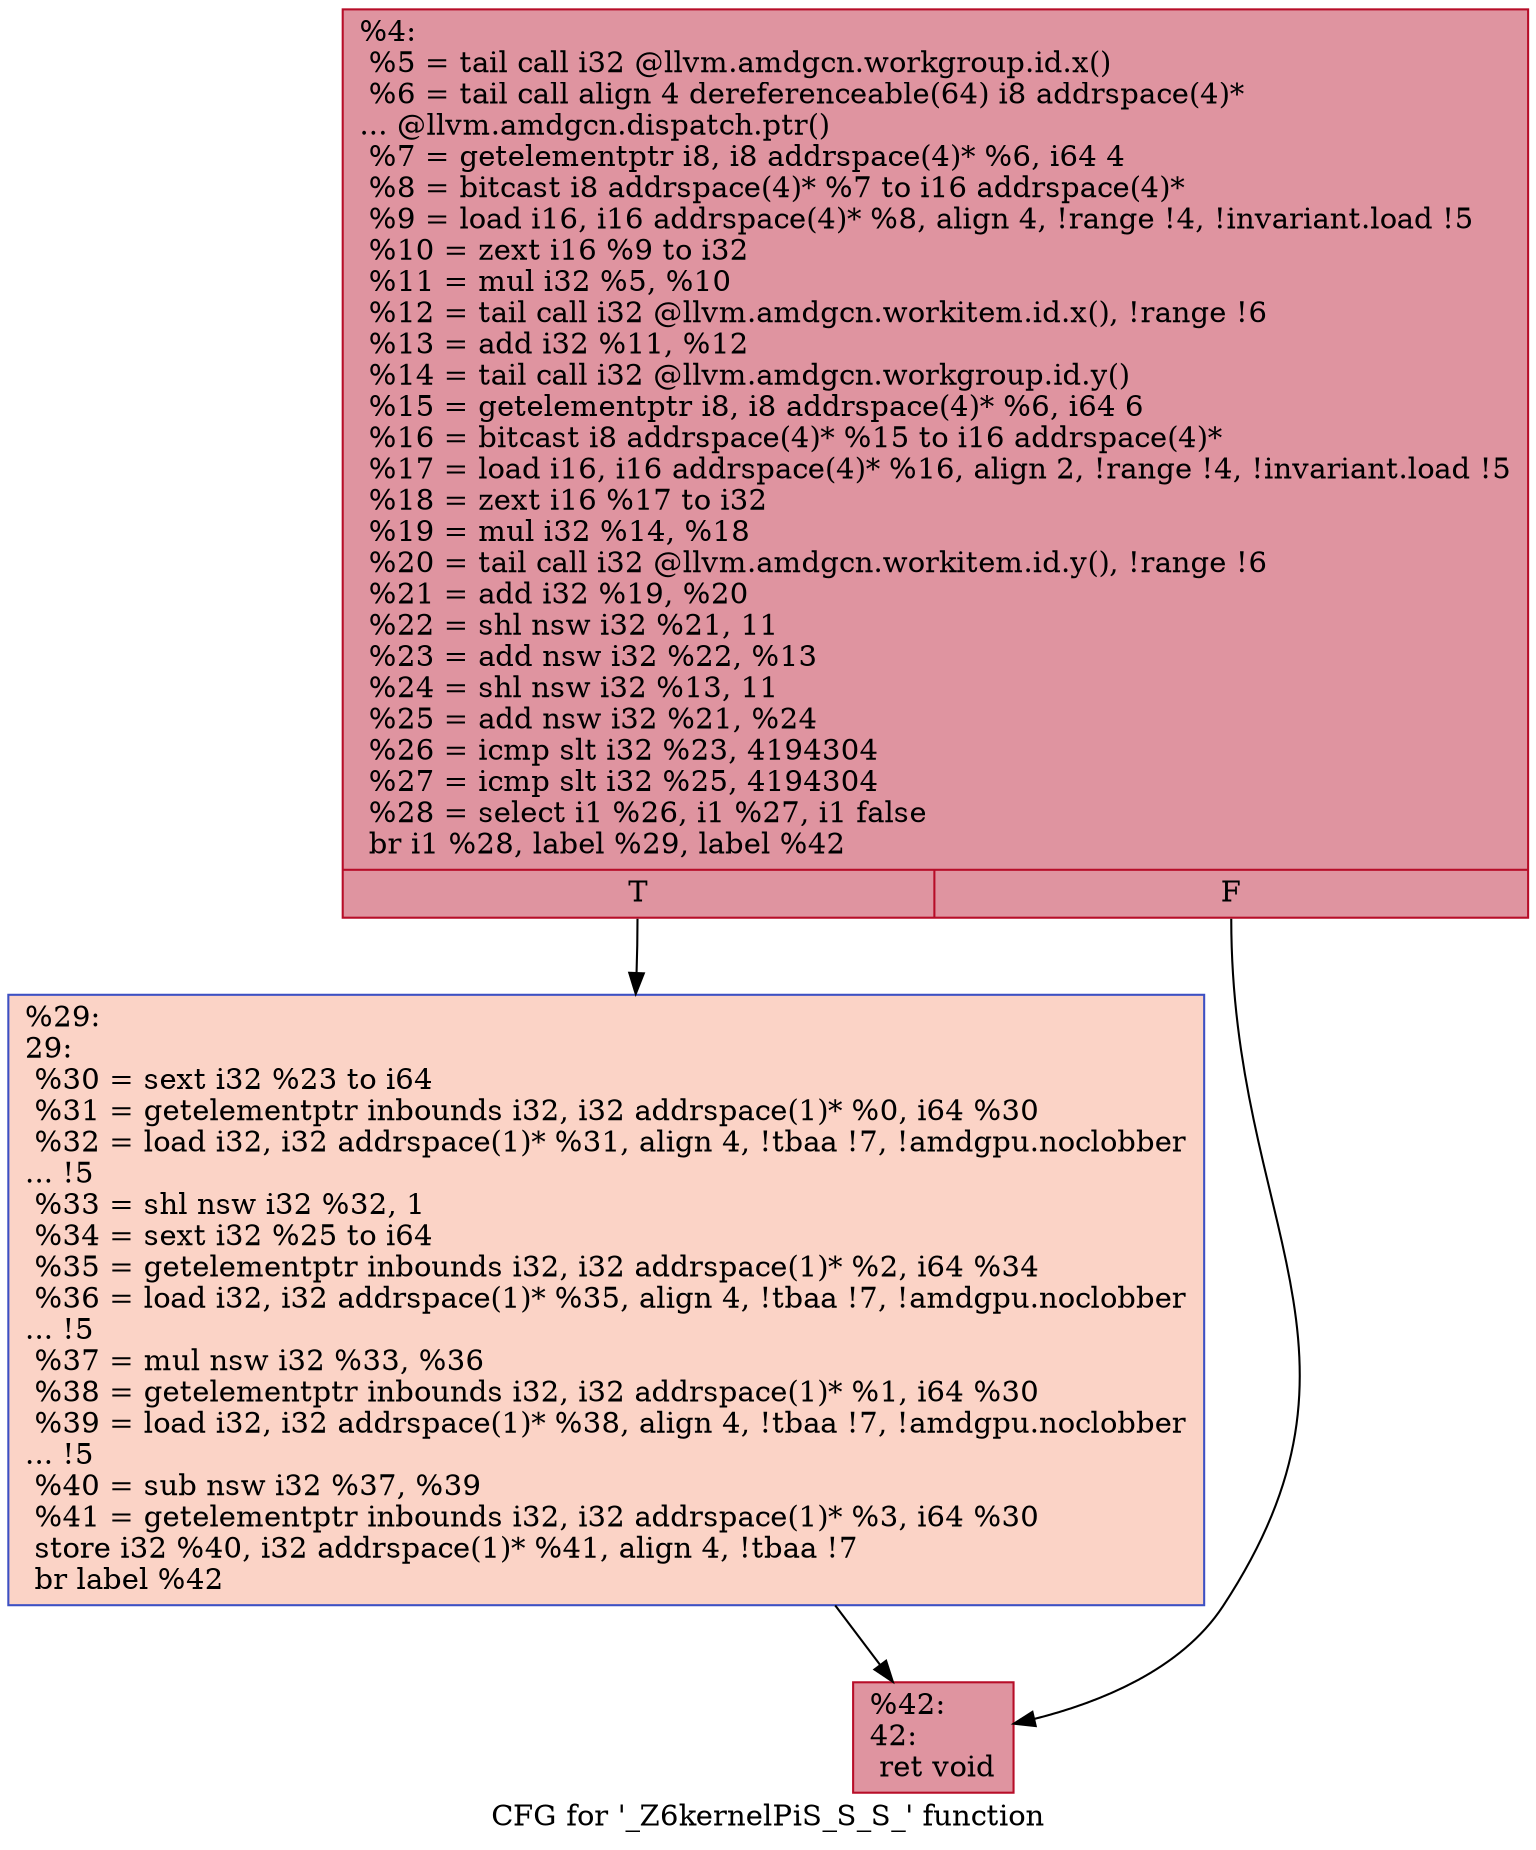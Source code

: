 digraph "CFG for '_Z6kernelPiS_S_S_' function" {
	label="CFG for '_Z6kernelPiS_S_S_' function";

	Node0x4cbf4e0 [shape=record,color="#b70d28ff", style=filled, fillcolor="#b70d2870",label="{%4:\l  %5 = tail call i32 @llvm.amdgcn.workgroup.id.x()\l  %6 = tail call align 4 dereferenceable(64) i8 addrspace(4)*\l... @llvm.amdgcn.dispatch.ptr()\l  %7 = getelementptr i8, i8 addrspace(4)* %6, i64 4\l  %8 = bitcast i8 addrspace(4)* %7 to i16 addrspace(4)*\l  %9 = load i16, i16 addrspace(4)* %8, align 4, !range !4, !invariant.load !5\l  %10 = zext i16 %9 to i32\l  %11 = mul i32 %5, %10\l  %12 = tail call i32 @llvm.amdgcn.workitem.id.x(), !range !6\l  %13 = add i32 %11, %12\l  %14 = tail call i32 @llvm.amdgcn.workgroup.id.y()\l  %15 = getelementptr i8, i8 addrspace(4)* %6, i64 6\l  %16 = bitcast i8 addrspace(4)* %15 to i16 addrspace(4)*\l  %17 = load i16, i16 addrspace(4)* %16, align 2, !range !4, !invariant.load !5\l  %18 = zext i16 %17 to i32\l  %19 = mul i32 %14, %18\l  %20 = tail call i32 @llvm.amdgcn.workitem.id.y(), !range !6\l  %21 = add i32 %19, %20\l  %22 = shl nsw i32 %21, 11\l  %23 = add nsw i32 %22, %13\l  %24 = shl nsw i32 %13, 11\l  %25 = add nsw i32 %21, %24\l  %26 = icmp slt i32 %23, 4194304\l  %27 = icmp slt i32 %25, 4194304\l  %28 = select i1 %26, i1 %27, i1 false\l  br i1 %28, label %29, label %42\l|{<s0>T|<s1>F}}"];
	Node0x4cbf4e0:s0 -> Node0x4cc3220;
	Node0x4cbf4e0:s1 -> Node0x4cc32b0;
	Node0x4cc3220 [shape=record,color="#3d50c3ff", style=filled, fillcolor="#f59c7d70",label="{%29:\l29:                                               \l  %30 = sext i32 %23 to i64\l  %31 = getelementptr inbounds i32, i32 addrspace(1)* %0, i64 %30\l  %32 = load i32, i32 addrspace(1)* %31, align 4, !tbaa !7, !amdgpu.noclobber\l... !5\l  %33 = shl nsw i32 %32, 1\l  %34 = sext i32 %25 to i64\l  %35 = getelementptr inbounds i32, i32 addrspace(1)* %2, i64 %34\l  %36 = load i32, i32 addrspace(1)* %35, align 4, !tbaa !7, !amdgpu.noclobber\l... !5\l  %37 = mul nsw i32 %33, %36\l  %38 = getelementptr inbounds i32, i32 addrspace(1)* %1, i64 %30\l  %39 = load i32, i32 addrspace(1)* %38, align 4, !tbaa !7, !amdgpu.noclobber\l... !5\l  %40 = sub nsw i32 %37, %39\l  %41 = getelementptr inbounds i32, i32 addrspace(1)* %3, i64 %30\l  store i32 %40, i32 addrspace(1)* %41, align 4, !tbaa !7\l  br label %42\l}"];
	Node0x4cc3220 -> Node0x4cc32b0;
	Node0x4cc32b0 [shape=record,color="#b70d28ff", style=filled, fillcolor="#b70d2870",label="{%42:\l42:                                               \l  ret void\l}"];
}
